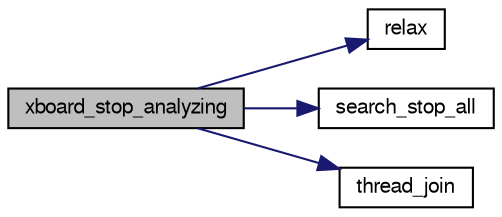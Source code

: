 digraph "xboard_stop_analyzing"
{
 // LATEX_PDF_SIZE
  bgcolor="transparent";
  edge [fontname="FreeSans",fontsize="10",labelfontname="FreeSans",labelfontsize="10"];
  node [fontname="FreeSans",fontsize="10",shape=record];
  rankdir="LR";
  Node1 [label="xboard_stop_analyzing",height=0.2,width=0.4,color="black", fillcolor="grey75", style="filled", fontcolor="black",tooltip="Stop analyzing."];
  Node1 -> Node2 [color="midnightblue",fontsize="10",style="solid",fontname="FreeSans"];
  Node2 [label="relax",height=0.2,width=0.4,color="black",URL="$util_8c.html#ae20ec7bae5f5bc33f169d416601e2eea",tooltip="sleep for t ms."];
  Node1 -> Node3 [color="midnightblue",fontsize="10",style="solid",fontname="FreeSans"];
  Node3 [label="search_stop_all",height=0.2,width=0.4,color="black",URL="$search_8c.html#ad775910af78c46412b5ee4b8bc887b67",tooltip="Stop the search."];
  Node1 -> Node4 [color="midnightblue",fontsize="10",style="solid",fontname="FreeSans"];
  Node4 [label="thread_join",height=0.2,width=0.4,color="black",URL="$util_8c.html#a52efa84f4cfd49921787886d9543ab64",tooltip="Join a thread."];
}
